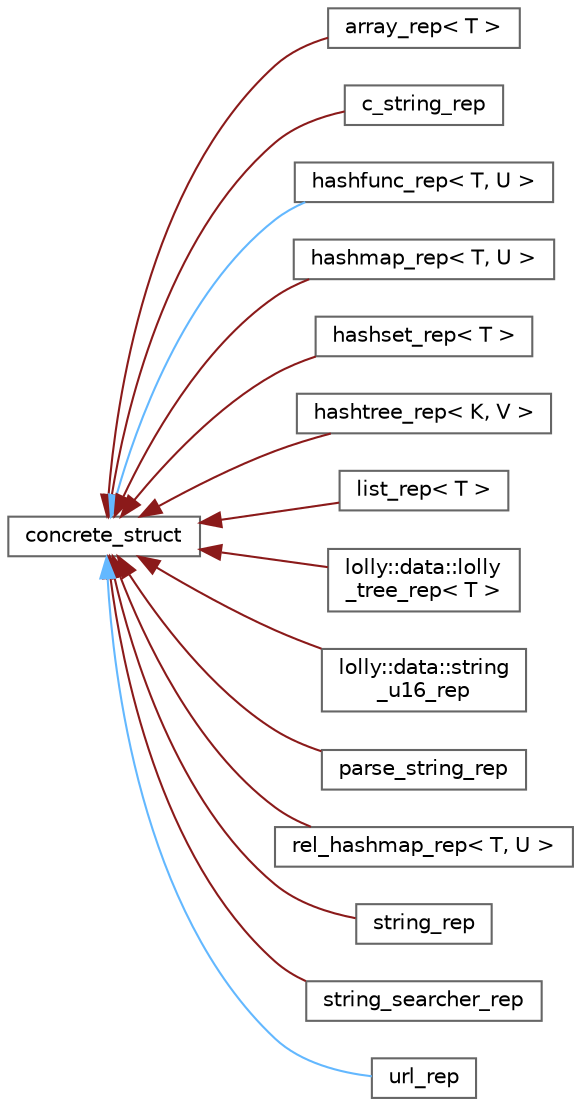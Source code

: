 digraph "Graphical Class Hierarchy"
{
 // LATEX_PDF_SIZE
  bgcolor="transparent";
  edge [fontname=Helvetica,fontsize=10,labelfontname=Helvetica,labelfontsize=10];
  node [fontname=Helvetica,fontsize=10,shape=box,height=0.2,width=0.4];
  rankdir="LR";
  Node0 [id="Node000000",label="concrete_struct",height=0.2,width=0.4,color="grey40", fillcolor="white", style="filled",URL="$structconcrete__struct.html",tooltip="Structure representing a concrete object with a reference count."];
  Node0 -> Node1 [id="edge10_Node000000_Node000001",dir="back",color="firebrick4",style="solid",tooltip=" "];
  Node1 [id="Node000001",label="array_rep\< T \>",height=0.2,width=0.4,color="grey40", fillcolor="white", style="filled",URL="$classarray__rep.html",tooltip="A concrete struct representing the implementation of an array."];
  Node0 -> Node2 [id="edge11_Node000000_Node000002",dir="back",color="firebrick4",style="solid",tooltip=" "];
  Node2 [id="Node000002",label="c_string_rep",height=0.2,width=0.4,color="grey40", fillcolor="white", style="filled",URL="$classc__string__rep.html",tooltip=" "];
  Node0 -> Node3 [id="edge12_Node000000_Node000003",dir="back",color="steelblue1",style="solid",tooltip=" "];
  Node3 [id="Node000003",label="hashfunc_rep\< T, U \>",height=0.2,width=0.4,color="grey40", fillcolor="white", style="filled",URL="$classhashfunc__rep.html",tooltip="A concrete implementation of a hash function for a given type."];
  Node0 -> Node4 [id="edge13_Node000000_Node000004",dir="back",color="firebrick4",style="solid",tooltip=" "];
  Node4 [id="Node000004",label="hashmap_rep\< T, U \>",height=0.2,width=0.4,color="grey40", fillcolor="white", style="filled",URL="$classhashmap__rep.html",tooltip=" "];
  Node0 -> Node5 [id="edge14_Node000000_Node000005",dir="back",color="firebrick4",style="solid",tooltip=" "];
  Node5 [id="Node000005",label="hashset_rep\< T \>",height=0.2,width=0.4,color="grey40", fillcolor="white", style="filled",URL="$classhashset__rep.html",tooltip="The hashset_rep class represents an entry in a hash set."];
  Node0 -> Node6 [id="edge15_Node000000_Node000006",dir="back",color="firebrick4",style="solid",tooltip=" "];
  Node6 [id="Node000006",label="hashtree_rep\< K, V \>",height=0.2,width=0.4,color="grey40", fillcolor="white", style="filled",URL="$classhashtree__rep.html",tooltip=" "];
  Node0 -> Node7 [id="edge16_Node000000_Node000007",dir="back",color="firebrick4",style="solid",tooltip=" "];
  Node7 [id="Node000007",label="list_rep\< T \>",height=0.2,width=0.4,color="grey40", fillcolor="white", style="filled",URL="$classlist__rep.html",tooltip="The list_rep class represents a node in a linked list."];
  Node0 -> Node8 [id="edge17_Node000000_Node000008",dir="back",color="firebrick4",style="solid",tooltip=" "];
  Node8 [id="Node000008",label="lolly::data::lolly\l_tree_rep\< T \>",height=0.2,width=0.4,color="grey40", fillcolor="white", style="filled",URL="$classlolly_1_1data_1_1lolly__tree__rep.html",tooltip=" "];
  Node0 -> Node9 [id="edge18_Node000000_Node000009",dir="back",color="firebrick4",style="solid",tooltip=" "];
  Node9 [id="Node000009",label="lolly::data::string\l_u16_rep",height=0.2,width=0.4,color="grey40", fillcolor="white", style="filled",URL="$classlolly_1_1data_1_1string__u16__rep.html",tooltip=" "];
  Node0 -> Node10 [id="edge19_Node000000_Node000010",dir="back",color="firebrick4",style="solid",tooltip=" "];
  Node10 [id="Node000010",label="parse_string_rep",height=0.2,width=0.4,color="grey40", fillcolor="white", style="filled",URL="$classparse__string__rep.html",tooltip=" "];
  Node0 -> Node11 [id="edge20_Node000000_Node000011",dir="back",color="firebrick4",style="solid",tooltip=" "];
  Node11 [id="Node000011",label="rel_hashmap_rep\< T, U \>",height=0.2,width=0.4,color="grey40", fillcolor="white", style="filled",URL="$classrel__hashmap__rep.html",tooltip=" "];
  Node0 -> Node12 [id="edge21_Node000000_Node000012",dir="back",color="firebrick4",style="solid",tooltip=" "];
  Node12 [id="Node000012",label="string_rep",height=0.2,width=0.4,color="grey40", fillcolor="white", style="filled",URL="$classstring__rep.html",tooltip=" "];
  Node0 -> Node13 [id="edge22_Node000000_Node000013",dir="back",color="firebrick4",style="solid",tooltip=" "];
  Node13 [id="Node000013",label="string_searcher_rep",height=0.2,width=0.4,color="grey40", fillcolor="white", style="filled",URL="$classstring__searcher__rep.html",tooltip=" "];
  Node0 -> Node14 [id="edge23_Node000000_Node000014",dir="back",color="steelblue1",style="solid",tooltip=" "];
  Node14 [id="Node000014",label="url_rep",height=0.2,width=0.4,color="grey40", fillcolor="white", style="filled",URL="$structurl__rep.html",tooltip=" "];
}
